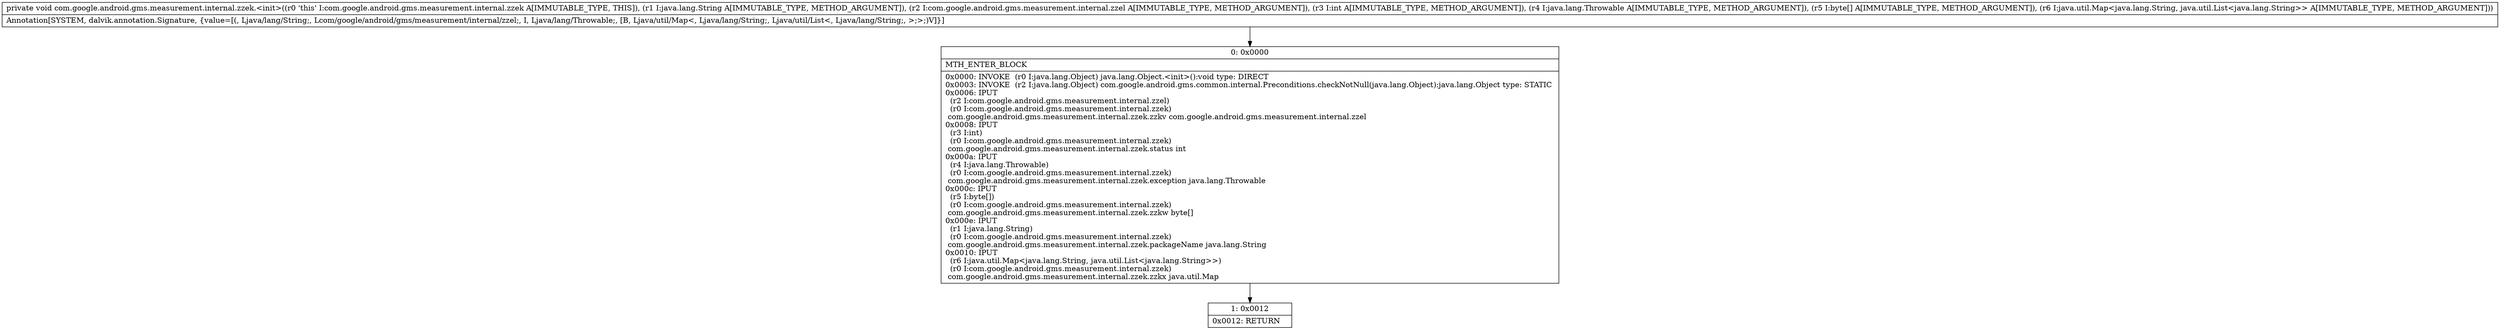 digraph "CFG forcom.google.android.gms.measurement.internal.zzek.\<init\>(Ljava\/lang\/String;Lcom\/google\/android\/gms\/measurement\/internal\/zzel;ILjava\/lang\/Throwable;[BLjava\/util\/Map;)V" {
Node_0 [shape=record,label="{0\:\ 0x0000|MTH_ENTER_BLOCK\l|0x0000: INVOKE  (r0 I:java.lang.Object) java.lang.Object.\<init\>():void type: DIRECT \l0x0003: INVOKE  (r2 I:java.lang.Object) com.google.android.gms.common.internal.Preconditions.checkNotNull(java.lang.Object):java.lang.Object type: STATIC \l0x0006: IPUT  \l  (r2 I:com.google.android.gms.measurement.internal.zzel)\l  (r0 I:com.google.android.gms.measurement.internal.zzek)\l com.google.android.gms.measurement.internal.zzek.zzkv com.google.android.gms.measurement.internal.zzel \l0x0008: IPUT  \l  (r3 I:int)\l  (r0 I:com.google.android.gms.measurement.internal.zzek)\l com.google.android.gms.measurement.internal.zzek.status int \l0x000a: IPUT  \l  (r4 I:java.lang.Throwable)\l  (r0 I:com.google.android.gms.measurement.internal.zzek)\l com.google.android.gms.measurement.internal.zzek.exception java.lang.Throwable \l0x000c: IPUT  \l  (r5 I:byte[])\l  (r0 I:com.google.android.gms.measurement.internal.zzek)\l com.google.android.gms.measurement.internal.zzek.zzkw byte[] \l0x000e: IPUT  \l  (r1 I:java.lang.String)\l  (r0 I:com.google.android.gms.measurement.internal.zzek)\l com.google.android.gms.measurement.internal.zzek.packageName java.lang.String \l0x0010: IPUT  \l  (r6 I:java.util.Map\<java.lang.String, java.util.List\<java.lang.String\>\>)\l  (r0 I:com.google.android.gms.measurement.internal.zzek)\l com.google.android.gms.measurement.internal.zzek.zzkx java.util.Map \l}"];
Node_1 [shape=record,label="{1\:\ 0x0012|0x0012: RETURN   \l}"];
MethodNode[shape=record,label="{private void com.google.android.gms.measurement.internal.zzek.\<init\>((r0 'this' I:com.google.android.gms.measurement.internal.zzek A[IMMUTABLE_TYPE, THIS]), (r1 I:java.lang.String A[IMMUTABLE_TYPE, METHOD_ARGUMENT]), (r2 I:com.google.android.gms.measurement.internal.zzel A[IMMUTABLE_TYPE, METHOD_ARGUMENT]), (r3 I:int A[IMMUTABLE_TYPE, METHOD_ARGUMENT]), (r4 I:java.lang.Throwable A[IMMUTABLE_TYPE, METHOD_ARGUMENT]), (r5 I:byte[] A[IMMUTABLE_TYPE, METHOD_ARGUMENT]), (r6 I:java.util.Map\<java.lang.String, java.util.List\<java.lang.String\>\> A[IMMUTABLE_TYPE, METHOD_ARGUMENT]))  | Annotation[SYSTEM, dalvik.annotation.Signature, \{value=[(, Ljava\/lang\/String;, Lcom\/google\/android\/gms\/measurement\/internal\/zzel;, I, Ljava\/lang\/Throwable;, [B, Ljava\/util\/Map\<, Ljava\/lang\/String;, Ljava\/util\/List\<, Ljava\/lang\/String;, \>;\>;)V]\}]\l}"];
MethodNode -> Node_0;
Node_0 -> Node_1;
}

